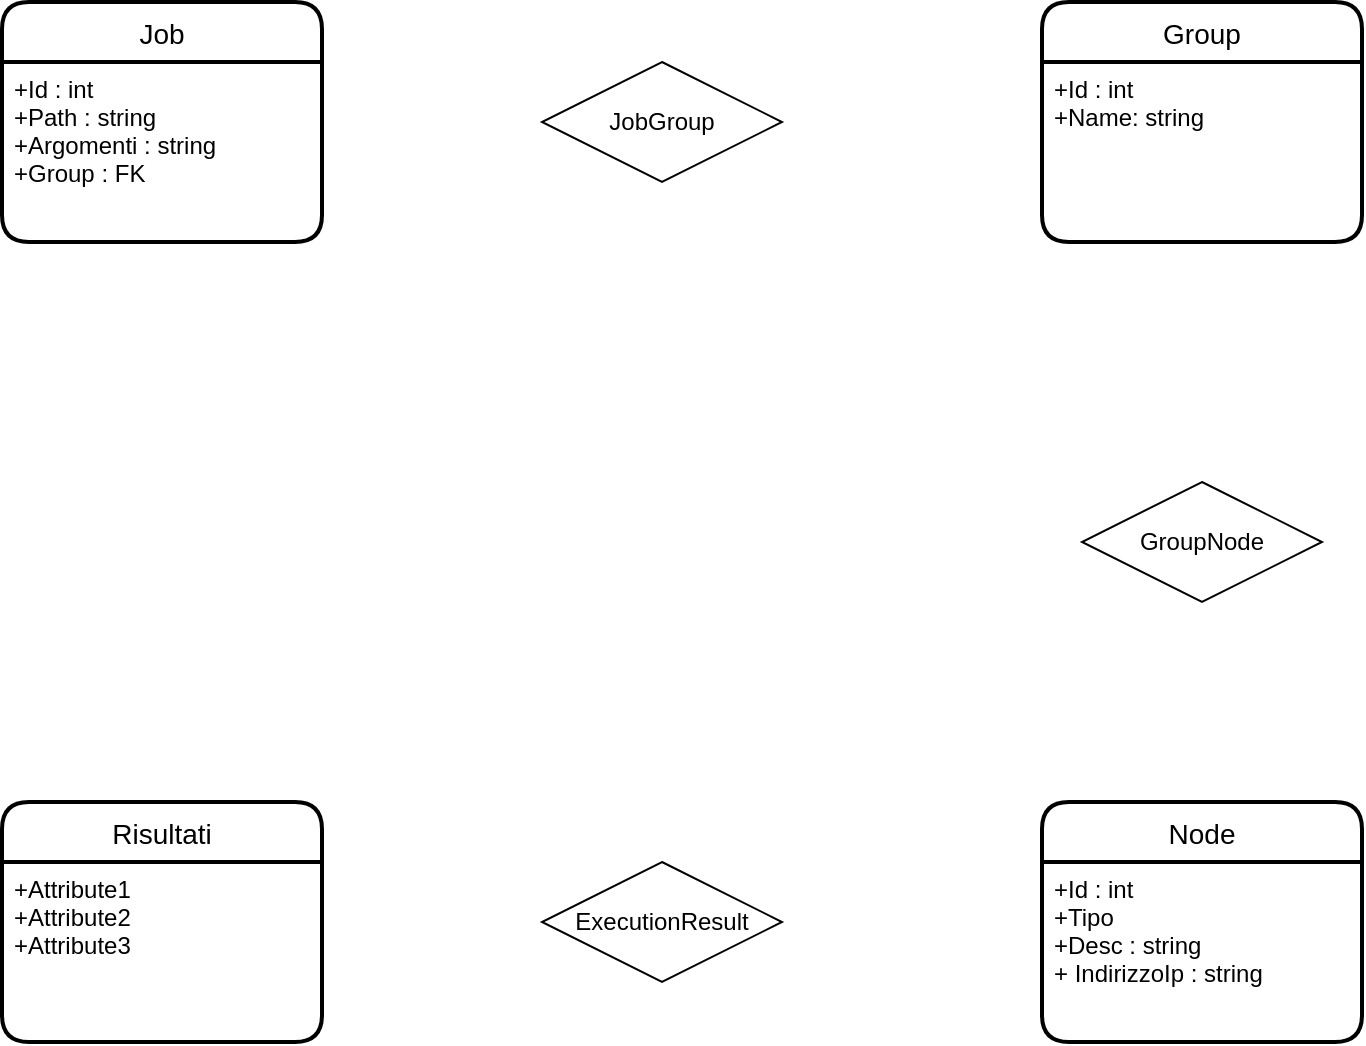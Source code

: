 <mxfile version="13.0.3" type="device"><diagram id="ZjOyKgI3mLc4EQrxpJCI" name="Page-1"><mxGraphModel dx="1422" dy="567" grid="1" gridSize="10" guides="1" tooltips="1" connect="1" arrows="1" fold="1" page="1" pageScale="1" pageWidth="850" pageHeight="1100" math="0" shadow="0"><root><mxCell id="0"/><mxCell id="1" parent="0"/><mxCell id="HT0VwfGfulPwwGTZBNuy-1" value="Job" style="swimlane;childLayout=stackLayout;horizontal=1;startSize=30;horizontalStack=0;rounded=1;fontSize=14;fontStyle=0;strokeWidth=2;resizeParent=0;resizeLast=1;shadow=0;dashed=0;align=center;" parent="1" vertex="1"><mxGeometry x="40" y="120" width="160" height="120" as="geometry"/></mxCell><mxCell id="HT0VwfGfulPwwGTZBNuy-2" value="+Id : int&#10;+Path : string&#10;+Argomenti : string&#10;+Group : FK" style="align=left;strokeColor=none;fillColor=none;spacingLeft=4;fontSize=12;verticalAlign=top;resizable=0;rotatable=0;part=1;" parent="HT0VwfGfulPwwGTZBNuy-1" vertex="1"><mxGeometry y="30" width="160" height="90" as="geometry"/></mxCell><mxCell id="HT0VwfGfulPwwGTZBNuy-6" value="Node" style="swimlane;childLayout=stackLayout;horizontal=1;startSize=30;horizontalStack=0;rounded=1;fontSize=14;fontStyle=0;strokeWidth=2;resizeParent=0;resizeLast=1;shadow=0;dashed=0;align=center;" parent="1" vertex="1"><mxGeometry x="560" y="520" width="160" height="120" as="geometry"/></mxCell><mxCell id="HT0VwfGfulPwwGTZBNuy-7" value="+Id : int&#10;+Tipo&#10;+Desc : string&#10;+ IndirizzoIp : string" style="align=left;strokeColor=none;fillColor=none;spacingLeft=4;fontSize=12;verticalAlign=top;resizable=0;rotatable=0;part=1;" parent="HT0VwfGfulPwwGTZBNuy-6" vertex="1"><mxGeometry y="30" width="160" height="90" as="geometry"/></mxCell><mxCell id="HT0VwfGfulPwwGTZBNuy-4" value="Group" style="swimlane;childLayout=stackLayout;horizontal=1;startSize=30;horizontalStack=0;rounded=1;fontSize=14;fontStyle=0;strokeWidth=2;resizeParent=0;resizeLast=1;shadow=0;dashed=0;align=center;" parent="1" vertex="1"><mxGeometry x="560" y="120" width="160" height="120" as="geometry"/></mxCell><mxCell id="HT0VwfGfulPwwGTZBNuy-5" value="+Id : int&#10;+Name: string&#10;" style="align=left;strokeColor=none;fillColor=none;spacingLeft=4;fontSize=12;verticalAlign=top;resizable=0;rotatable=0;part=1;" parent="HT0VwfGfulPwwGTZBNuy-4" vertex="1"><mxGeometry y="30" width="160" height="90" as="geometry"/></mxCell><mxCell id="HT0VwfGfulPwwGTZBNuy-8" value="JobGroup" style="shape=rhombus;perimeter=rhombusPerimeter;whiteSpace=wrap;html=1;align=center;" parent="1" vertex="1"><mxGeometry x="310" y="150" width="120" height="60" as="geometry"/></mxCell><mxCell id="HT0VwfGfulPwwGTZBNuy-9" value="GroupNode" style="shape=rhombus;perimeter=rhombusPerimeter;whiteSpace=wrap;html=1;align=center;" parent="1" vertex="1"><mxGeometry x="580" y="360" width="120" height="60" as="geometry"/></mxCell><mxCell id="Fm_b-_fIrrpTzouXi9Qm-1" value="Risultati" style="swimlane;childLayout=stackLayout;horizontal=1;startSize=30;horizontalStack=0;rounded=1;fontSize=14;fontStyle=0;strokeWidth=2;resizeParent=0;resizeLast=1;shadow=0;dashed=0;align=center;" vertex="1" parent="1"><mxGeometry x="40" y="520" width="160" height="120" as="geometry"/></mxCell><mxCell id="Fm_b-_fIrrpTzouXi9Qm-2" value="+Attribute1&#10;+Attribute2&#10;+Attribute3" style="align=left;strokeColor=none;fillColor=none;spacingLeft=4;fontSize=12;verticalAlign=top;resizable=0;rotatable=0;part=1;" vertex="1" parent="Fm_b-_fIrrpTzouXi9Qm-1"><mxGeometry y="30" width="160" height="90" as="geometry"/></mxCell><mxCell id="Fm_b-_fIrrpTzouXi9Qm-3" value="ExecutionResult" style="shape=rhombus;perimeter=rhombusPerimeter;whiteSpace=wrap;html=1;align=center;" vertex="1" parent="1"><mxGeometry x="310" y="550" width="120" height="60" as="geometry"/></mxCell></root></mxGraphModel></diagram></mxfile>